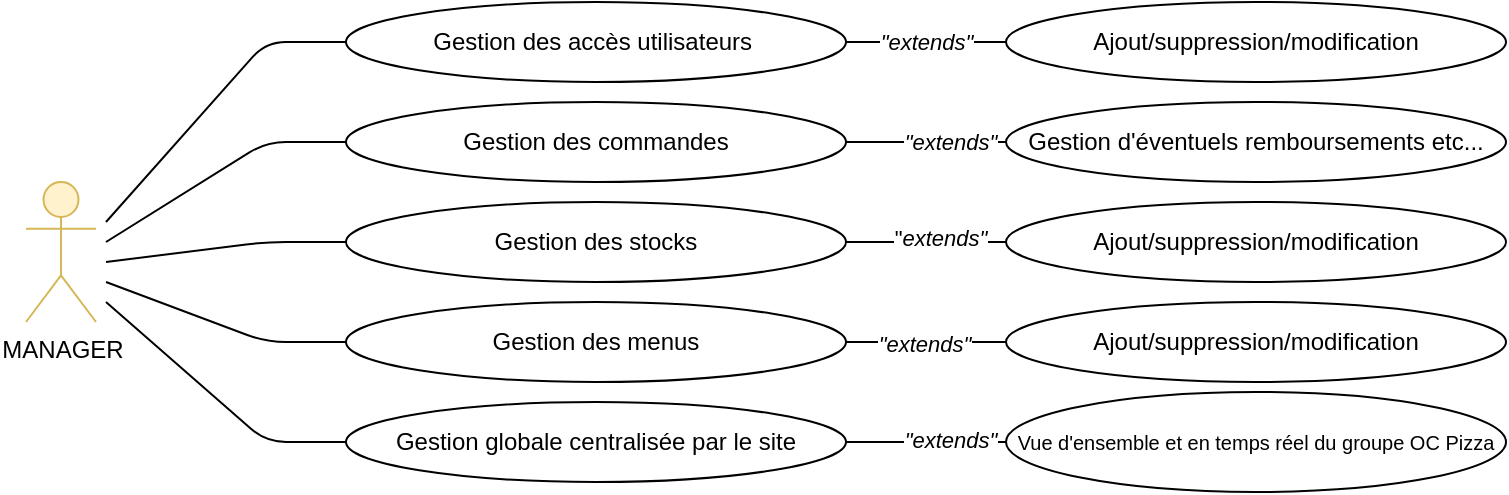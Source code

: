 <mxfile version="13.2.4" type="github">
  <diagram id="hqdtPmIYiOueHzZCsUs0" name="Page-1">
    <mxGraphModel dx="946" dy="472" grid="1" gridSize="10" guides="1" tooltips="1" connect="1" arrows="1" fold="1" page="1" pageScale="1" pageWidth="827" pageHeight="1169" math="0" shadow="0">
      <root>
        <mxCell id="0" />
        <mxCell id="1" parent="0" />
        <mxCell id="6PvkCJ8prfGy1ttW_QKM-1" value="MANAGER" style="shape=umlActor;verticalLabelPosition=bottom;labelBackgroundColor=#ffffff;verticalAlign=top;html=1;outlineConnect=0;fillColor=#fff2cc;strokeColor=#d6b656;aspect=fixed;" parent="1" vertex="1">
          <mxGeometry x="40" y="150" width="35" height="70" as="geometry" />
        </mxCell>
        <mxCell id="6PvkCJ8prfGy1ttW_QKM-9" value="Gestion des accès utilisateurs&amp;nbsp;" style="ellipse;whiteSpace=wrap;html=1;" parent="1" vertex="1">
          <mxGeometry x="200" y="60" width="250" height="40" as="geometry" />
        </mxCell>
        <mxCell id="6PvkCJ8prfGy1ttW_QKM-31" value="Gestion des commandes" style="ellipse;whiteSpace=wrap;html=1;" parent="1" vertex="1">
          <mxGeometry x="200" y="110" width="250" height="40" as="geometry" />
        </mxCell>
        <mxCell id="CWsy2PigHaAFQkowyhdk-8" value="" style="edgeStyle=orthogonalEdgeStyle;rounded=0;orthogonalLoop=1;jettySize=auto;html=1;endArrow=none;endFill=0;" parent="1" source="6PvkCJ8prfGy1ttW_QKM-32" target="CWsy2PigHaAFQkowyhdk-7" edge="1">
          <mxGeometry relative="1" as="geometry" />
        </mxCell>
        <mxCell id="CWsy2PigHaAFQkowyhdk-9" value="&quot;&lt;i&gt;extends&quot;&lt;/i&gt;" style="edgeLabel;html=1;align=center;verticalAlign=middle;resizable=0;points=[];" parent="CWsy2PigHaAFQkowyhdk-8" vertex="1" connectable="0">
          <mxGeometry x="0.175" y="2" relative="1" as="geometry">
            <mxPoint as="offset" />
          </mxGeometry>
        </mxCell>
        <mxCell id="6PvkCJ8prfGy1ttW_QKM-32" value="Gestion des stocks" style="ellipse;whiteSpace=wrap;html=1;" parent="1" vertex="1">
          <mxGeometry x="200" y="160" width="250" height="40" as="geometry" />
        </mxCell>
        <mxCell id="CWsy2PigHaAFQkowyhdk-4" value="" style="edgeStyle=orthogonalEdgeStyle;rounded=0;orthogonalLoop=1;jettySize=auto;html=1;entryX=0;entryY=0.5;entryDx=0;entryDy=0;endArrow=none;endFill=0;" parent="1" source="6PvkCJ8prfGy1ttW_QKM-35" target="6PvkCJ8prfGy1ttW_QKM-40" edge="1">
          <mxGeometry relative="1" as="geometry" />
        </mxCell>
        <mxCell id="CWsy2PigHaAFQkowyhdk-5" value="&lt;i&gt;&quot;extends&quot;&lt;/i&gt;" style="edgeLabel;html=1;align=center;verticalAlign=middle;resizable=0;points=[];" parent="CWsy2PigHaAFQkowyhdk-4" vertex="1" connectable="0">
          <mxGeometry x="-0.029" y="-1" relative="1" as="geometry">
            <mxPoint as="offset" />
          </mxGeometry>
        </mxCell>
        <mxCell id="6PvkCJ8prfGy1ttW_QKM-35" value="Gestion des menus" style="ellipse;whiteSpace=wrap;html=1;" parent="1" vertex="1">
          <mxGeometry x="200" y="210" width="250" height="40" as="geometry" />
        </mxCell>
        <mxCell id="6PvkCJ8prfGy1ttW_QKM-36" value="Gestion globale centralisée par le site" style="ellipse;whiteSpace=wrap;html=1;" parent="1" vertex="1">
          <mxGeometry x="200" y="260" width="250" height="40" as="geometry" />
        </mxCell>
        <mxCell id="6PvkCJ8prfGy1ttW_QKM-37" value="&lt;i&gt;&quot;extends&quot;&lt;/i&gt;" style="endArrow=none;html=1;entryX=0;entryY=0.5;entryDx=0;entryDy=0;exitX=1;exitY=0.5;exitDx=0;exitDy=0;" parent="1" source="6PvkCJ8prfGy1ttW_QKM-9" target="6PvkCJ8prfGy1ttW_QKM-38" edge="1">
          <mxGeometry width="50" height="50" relative="1" as="geometry">
            <mxPoint x="330" y="300" as="sourcePoint" />
            <mxPoint x="480" y="75" as="targetPoint" />
          </mxGeometry>
        </mxCell>
        <mxCell id="6PvkCJ8prfGy1ttW_QKM-38" value="Ajout/suppression/modification" style="ellipse;whiteSpace=wrap;html=1;" parent="1" vertex="1">
          <mxGeometry x="530" y="60" width="250" height="40" as="geometry" />
        </mxCell>
        <mxCell id="6PvkCJ8prfGy1ttW_QKM-39" value="Gestion d&#39;éventuels remboursements etc..." style="ellipse;whiteSpace=wrap;html=1;" parent="1" vertex="1">
          <mxGeometry x="530" y="110" width="250" height="40" as="geometry" />
        </mxCell>
        <mxCell id="6PvkCJ8prfGy1ttW_QKM-40" value="Ajout/suppression/modification" style="ellipse;whiteSpace=wrap;html=1;" parent="1" vertex="1">
          <mxGeometry x="530" y="210" width="250" height="40" as="geometry" />
        </mxCell>
        <mxCell id="6PvkCJ8prfGy1ttW_QKM-42" value="" style="endArrow=none;html=1;entryX=0;entryY=0.5;entryDx=0;entryDy=0;exitX=1;exitY=0.5;exitDx=0;exitDy=0;" parent="1" source="6PvkCJ8prfGy1ttW_QKM-31" target="6PvkCJ8prfGy1ttW_QKM-39" edge="1">
          <mxGeometry width="50" height="50" relative="1" as="geometry">
            <mxPoint x="330" y="300" as="sourcePoint" />
            <mxPoint x="380" y="250" as="targetPoint" />
          </mxGeometry>
        </mxCell>
        <mxCell id="CWsy2PigHaAFQkowyhdk-1" value="&lt;i&gt;&quot;extends&quot;&lt;/i&gt;" style="edgeLabel;html=1;align=center;verticalAlign=middle;resizable=0;points=[];" parent="6PvkCJ8prfGy1ttW_QKM-42" vertex="1" connectable="0">
          <mxGeometry x="0.286" relative="1" as="geometry">
            <mxPoint as="offset" />
          </mxGeometry>
        </mxCell>
        <mxCell id="6PvkCJ8prfGy1ttW_QKM-48" value="&lt;font style=&quot;font-size: 10px&quot;&gt;Vue d&#39;ensemble et en temps réel du groupe OC Pizza&lt;/font&gt;" style="ellipse;whiteSpace=wrap;html=1;" parent="1" vertex="1">
          <mxGeometry x="530" y="255" width="250" height="50" as="geometry" />
        </mxCell>
        <mxCell id="6PvkCJ8prfGy1ttW_QKM-49" value="" style="endArrow=none;html=1;entryX=0;entryY=0.5;entryDx=0;entryDy=0;" parent="1" target="6PvkCJ8prfGy1ttW_QKM-48" edge="1">
          <mxGeometry width="50" height="50" relative="1" as="geometry">
            <mxPoint x="450" y="280" as="sourcePoint" />
            <mxPoint x="380" y="250" as="targetPoint" />
          </mxGeometry>
        </mxCell>
        <mxCell id="CWsy2PigHaAFQkowyhdk-6" value="&lt;i&gt;&quot;extends&quot;&lt;/i&gt;" style="edgeLabel;html=1;align=center;verticalAlign=middle;resizable=0;points=[];" parent="6PvkCJ8prfGy1ttW_QKM-49" vertex="1" connectable="0">
          <mxGeometry x="0.286" y="1" relative="1" as="geometry">
            <mxPoint as="offset" />
          </mxGeometry>
        </mxCell>
        <mxCell id="CWsy2PigHaAFQkowyhdk-7" value="Ajout/suppression/modification" style="ellipse;whiteSpace=wrap;html=1;" parent="1" vertex="1">
          <mxGeometry x="530" y="160" width="250" height="40" as="geometry" />
        </mxCell>
        <mxCell id="5pJEJKWvX581ojWsg-Ma-1" value="" style="endArrow=none;html=1;exitX=0;exitY=0.5;exitDx=0;exitDy=0;" edge="1" parent="1" source="6PvkCJ8prfGy1ttW_QKM-9">
          <mxGeometry width="50" height="50" relative="1" as="geometry">
            <mxPoint x="390" y="270" as="sourcePoint" />
            <mxPoint x="80" y="170" as="targetPoint" />
            <Array as="points">
              <mxPoint x="160" y="80" />
            </Array>
          </mxGeometry>
        </mxCell>
        <mxCell id="5pJEJKWvX581ojWsg-Ma-2" value="" style="endArrow=none;html=1;entryX=0;entryY=0.5;entryDx=0;entryDy=0;" edge="1" parent="1" target="6PvkCJ8prfGy1ttW_QKM-31">
          <mxGeometry width="50" height="50" relative="1" as="geometry">
            <mxPoint x="80" y="180" as="sourcePoint" />
            <mxPoint x="440" y="220" as="targetPoint" />
            <Array as="points">
              <mxPoint x="160" y="130" />
            </Array>
          </mxGeometry>
        </mxCell>
        <mxCell id="5pJEJKWvX581ojWsg-Ma-3" value="" style="endArrow=none;html=1;exitX=0;exitY=0.5;exitDx=0;exitDy=0;" edge="1" parent="1" source="6PvkCJ8prfGy1ttW_QKM-32">
          <mxGeometry width="50" height="50" relative="1" as="geometry">
            <mxPoint x="390" y="270" as="sourcePoint" />
            <mxPoint x="80" y="190" as="targetPoint" />
            <Array as="points">
              <mxPoint x="160" y="180" />
            </Array>
          </mxGeometry>
        </mxCell>
        <mxCell id="5pJEJKWvX581ojWsg-Ma-4" value="" style="endArrow=none;html=1;exitX=0;exitY=0.5;exitDx=0;exitDy=0;" edge="1" parent="1" source="6PvkCJ8prfGy1ttW_QKM-35">
          <mxGeometry width="50" height="50" relative="1" as="geometry">
            <mxPoint x="390" y="270" as="sourcePoint" />
            <mxPoint x="80" y="200" as="targetPoint" />
            <Array as="points">
              <mxPoint x="160" y="230" />
            </Array>
          </mxGeometry>
        </mxCell>
        <mxCell id="5pJEJKWvX581ojWsg-Ma-5" value="" style="endArrow=none;html=1;exitX=0;exitY=0.5;exitDx=0;exitDy=0;" edge="1" parent="1" source="6PvkCJ8prfGy1ttW_QKM-36">
          <mxGeometry width="50" height="50" relative="1" as="geometry">
            <mxPoint x="390" y="270" as="sourcePoint" />
            <mxPoint x="80" y="210" as="targetPoint" />
            <Array as="points">
              <mxPoint x="160" y="280" />
            </Array>
          </mxGeometry>
        </mxCell>
      </root>
    </mxGraphModel>
  </diagram>
</mxfile>
